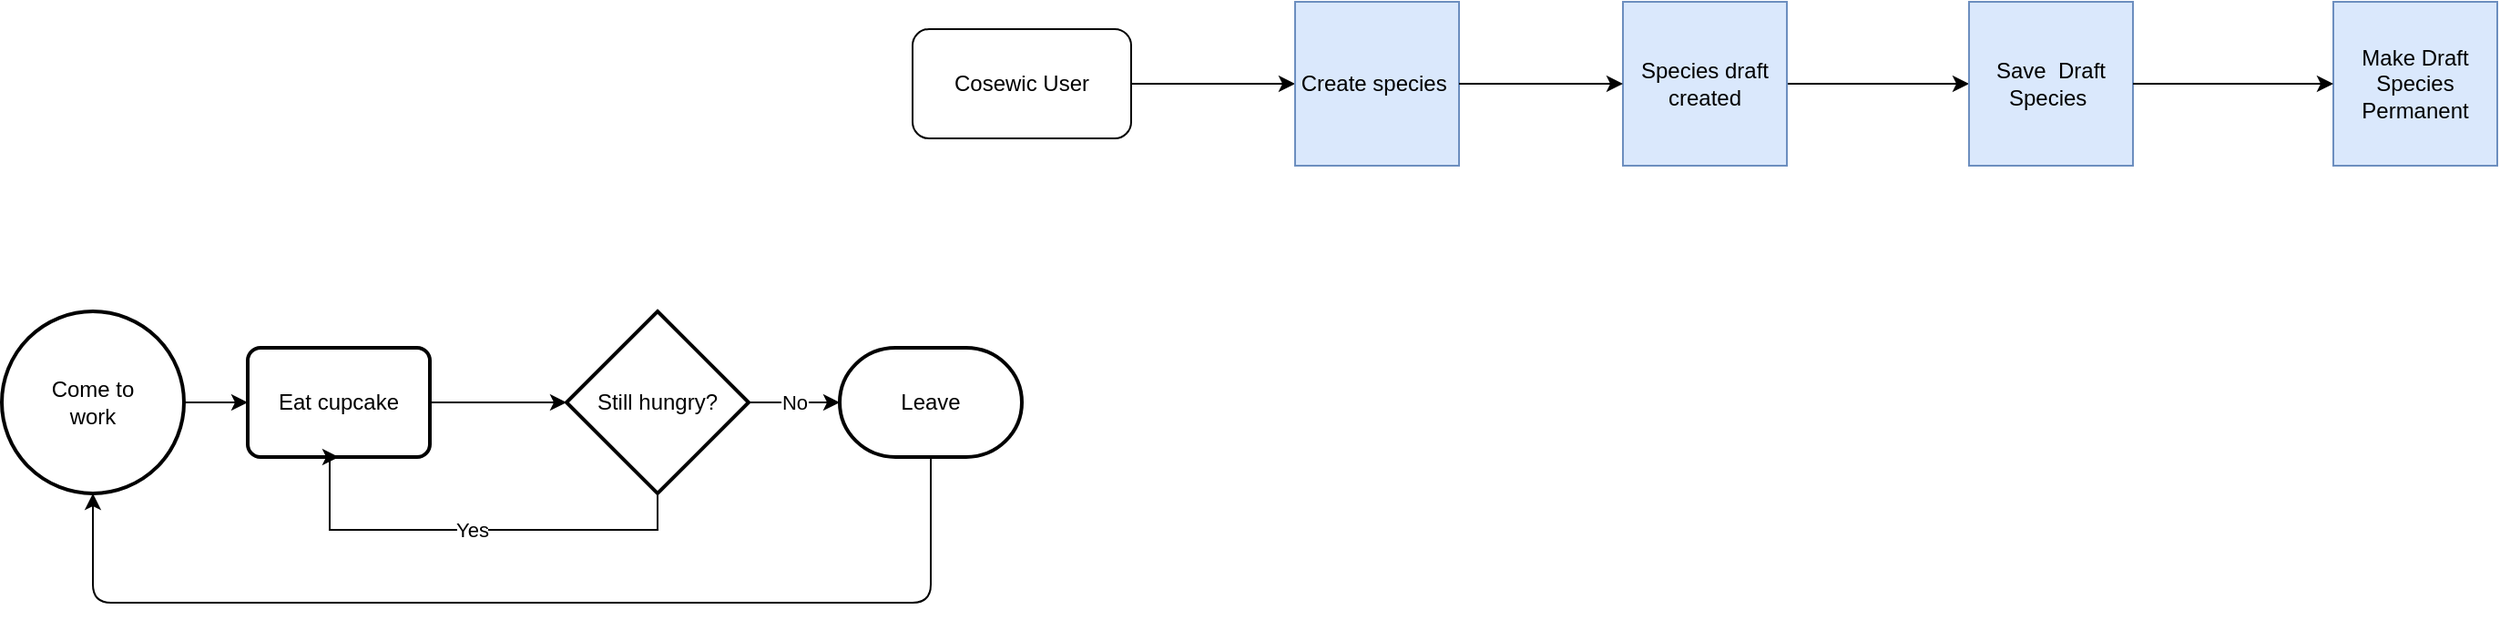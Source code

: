 <mxfile version="12.2.9" type="github" pages="1">
  <diagram name="Page-1" id="c7558073-3199-34d8-9f00-42111426c3f3">
    <mxGraphModel dx="3631" dy="1130" grid="1" gridSize="10" guides="1" tooltips="1" connect="1" arrows="1" fold="1" page="1" pageScale="1" pageWidth="1600" pageHeight="1200" background="#ffffff" math="0" shadow="0">
      <root>
        <mxCell id="0"/>
        <mxCell id="1" parent="0"/>
        <mxCell id="VTh4LOK5k53mG7-g33eP-3" value="" style="endArrow=classic;html=1;" parent="1" source="y1naxwlrMf5Ro_gKelW1-4" target="VTh4LOK5k53mG7-g33eP-5" edge="1">
          <mxGeometry width="50" height="50" relative="1" as="geometry">
            <mxPoint x="400" y="115" as="sourcePoint"/>
            <mxPoint x="470" y="115" as="targetPoint"/>
          </mxGeometry>
        </mxCell>
        <mxCell id="VTh4LOK5k53mG7-g33eP-4" value="Make Draft Species Permanent" style="whiteSpace=wrap;html=1;aspect=fixed;fillColor=#dae8fc;strokeColor=#6c8ebf;" parent="1" vertex="1">
          <mxGeometry x="680" y="70" width="90" height="90" as="geometry"/>
        </mxCell>
        <mxCell id="VTh4LOK5k53mG7-g33eP-5" value="Save&amp;nbsp; Draft Species&amp;nbsp;" style="whiteSpace=wrap;html=1;aspect=fixed;fillColor=#dae8fc;strokeColor=#6c8ebf;" parent="1" vertex="1">
          <mxGeometry x="480" y="70" width="90" height="90" as="geometry"/>
        </mxCell>
        <mxCell id="VTh4LOK5k53mG7-g33eP-6" value="Cosewic User" style="rounded=1;whiteSpace=wrap;html=1;" parent="1" vertex="1">
          <mxGeometry x="-100" y="85" width="120" height="60" as="geometry"/>
        </mxCell>
        <mxCell id="y1naxwlrMf5Ro_gKelW1-4" value="Species draft created" style="whiteSpace=wrap;html=1;aspect=fixed;fillColor=#dae8fc;strokeColor=#6c8ebf;" parent="1" vertex="1">
          <mxGeometry x="290" y="70" width="90" height="90" as="geometry"/>
        </mxCell>
        <mxCell id="VTh4LOK5k53mG7-g33eP-7" value="" style="endArrow=classic;html=1;" parent="1" source="VTh4LOK5k53mG7-g33eP-5" target="VTh4LOK5k53mG7-g33eP-4" edge="1">
          <mxGeometry width="50" height="50" relative="1" as="geometry">
            <mxPoint x="600" y="115" as="sourcePoint"/>
            <mxPoint x="640" y="115" as="targetPoint"/>
            <Array as="points"/>
          </mxGeometry>
        </mxCell>
        <mxCell id="VTh4LOK5k53mG7-g33eP-10" value="" style="endArrow=classic;html=1;exitX=1;exitY=0.5;exitDx=0;exitDy=0;" parent="1" source="VTh4LOK5k53mG7-g33eP-6" target="y1naxwlrMf5Ro_gKelW1-5" edge="1">
          <mxGeometry width="50" height="50" relative="1" as="geometry">
            <mxPoint x="30" y="109.5" as="sourcePoint"/>
            <mxPoint x="100" y="109.5" as="targetPoint"/>
          </mxGeometry>
        </mxCell>
        <mxCell id="y1naxwlrMf5Ro_gKelW1-5" value="Create species&amp;nbsp;" style="whiteSpace=wrap;html=1;aspect=fixed;fillColor=#dae8fc;strokeColor=#6c8ebf;" parent="1" vertex="1">
          <mxGeometry x="110" y="70" width="90" height="90" as="geometry"/>
        </mxCell>
        <mxCell id="VTh4LOK5k53mG7-g33eP-12" value="" style="endArrow=classic;html=1;exitX=1;exitY=0.5;exitDx=0;exitDy=0;entryX=0;entryY=0.5;entryDx=0;entryDy=0;" parent="1" source="y1naxwlrMf5Ro_gKelW1-5" target="y1naxwlrMf5Ro_gKelW1-4" edge="1">
          <mxGeometry width="50" height="50" relative="1" as="geometry">
            <mxPoint x="210" y="114" as="sourcePoint"/>
            <mxPoint x="270" y="114" as="targetPoint"/>
          </mxGeometry>
        </mxCell>
        <mxCell id="E1cjcMC4RDlBIDP7sY1C-115" value="Come to &lt;br&gt;work" style="strokeWidth=2;html=1;shape=mxgraph.flowchart.start_2;whiteSpace=wrap;" parent="1" vertex="1">
          <mxGeometry x="-600" y="240" width="100" height="100" as="geometry"/>
        </mxCell>
        <mxCell id="E1cjcMC4RDlBIDP7sY1C-116" value="Leave" style="strokeWidth=2;html=1;shape=mxgraph.flowchart.terminator;whiteSpace=wrap;" parent="1" vertex="1">
          <mxGeometry x="-140" y="260" width="100" height="60" as="geometry"/>
        </mxCell>
        <mxCell id="tL9PczSeXtMjVQ5EPy2s-9" value="" style="edgeStyle=orthogonalEdgeStyle;rounded=0;orthogonalLoop=1;jettySize=auto;html=1;" parent="1" source="E1cjcMC4RDlBIDP7sY1C-117" target="tL9PczSeXtMjVQ5EPy2s-1" edge="1">
          <mxGeometry relative="1" as="geometry"/>
        </mxCell>
        <mxCell id="E1cjcMC4RDlBIDP7sY1C-117" value="Eat cupcake" style="rounded=1;whiteSpace=wrap;html=1;absoluteArcSize=1;arcSize=14;strokeWidth=2;" parent="1" vertex="1">
          <mxGeometry x="-465" y="260" width="100" height="60" as="geometry"/>
        </mxCell>
        <mxCell id="E1cjcMC4RDlBIDP7sY1C-118" value="" style="endArrow=classic;html=1;entryX=0;entryY=0.5;entryDx=0;entryDy=0;" parent="1" source="E1cjcMC4RDlBIDP7sY1C-115" target="E1cjcMC4RDlBIDP7sY1C-117" edge="1">
          <mxGeometry width="50" height="50" relative="1" as="geometry">
            <mxPoint x="-530" y="340" as="sourcePoint"/>
            <mxPoint x="-480" y="290" as="targetPoint"/>
          </mxGeometry>
        </mxCell>
        <mxCell id="jn9xSUYISPLA68ydeZet-104" value="" style="endArrow=classic;html=1;entryX=0.5;entryY=1;entryDx=0;entryDy=0;entryPerimeter=0;exitX=0.5;exitY=1;exitDx=0;exitDy=0;exitPerimeter=0;" parent="1" source="E1cjcMC4RDlBIDP7sY1C-116" target="E1cjcMC4RDlBIDP7sY1C-115" edge="1">
          <mxGeometry width="50" height="50" relative="1" as="geometry">
            <mxPoint x="-230" y="285" as="sourcePoint"/>
            <mxPoint x="-520" y="470" as="targetPoint"/>
            <Array as="points">
              <mxPoint x="-90" y="400"/>
              <mxPoint x="-260" y="400"/>
              <mxPoint x="-550" y="400"/>
            </Array>
          </mxGeometry>
        </mxCell>
        <mxCell id="tL9PczSeXtMjVQ5EPy2s-7" value="Yes" style="edgeStyle=orthogonalEdgeStyle;rounded=0;orthogonalLoop=1;jettySize=auto;html=1;entryX=0.5;entryY=1;entryDx=0;entryDy=0;" parent="1" source="tL9PczSeXtMjVQ5EPy2s-1" target="E1cjcMC4RDlBIDP7sY1C-117" edge="1">
          <mxGeometry relative="1" as="geometry">
            <mxPoint x="-420" y="370" as="targetPoint"/>
            <Array as="points">
              <mxPoint x="-240" y="360"/>
              <mxPoint x="-420" y="360"/>
              <mxPoint x="-420" y="320"/>
            </Array>
          </mxGeometry>
        </mxCell>
        <mxCell id="tL9PczSeXtMjVQ5EPy2s-10" value="No" style="edgeStyle=orthogonalEdgeStyle;rounded=0;orthogonalLoop=1;jettySize=auto;html=1;" parent="1" source="tL9PczSeXtMjVQ5EPy2s-1" target="E1cjcMC4RDlBIDP7sY1C-116" edge="1">
          <mxGeometry relative="1" as="geometry"/>
        </mxCell>
        <mxCell id="tL9PczSeXtMjVQ5EPy2s-1" value="Still hungry?" style="strokeWidth=2;html=1;shape=mxgraph.flowchart.decision;whiteSpace=wrap;" parent="1" vertex="1">
          <mxGeometry x="-290" y="240" width="100" height="100" as="geometry"/>
        </mxCell>
      </root>
    </mxGraphModel>
  </diagram>
</mxfile>
